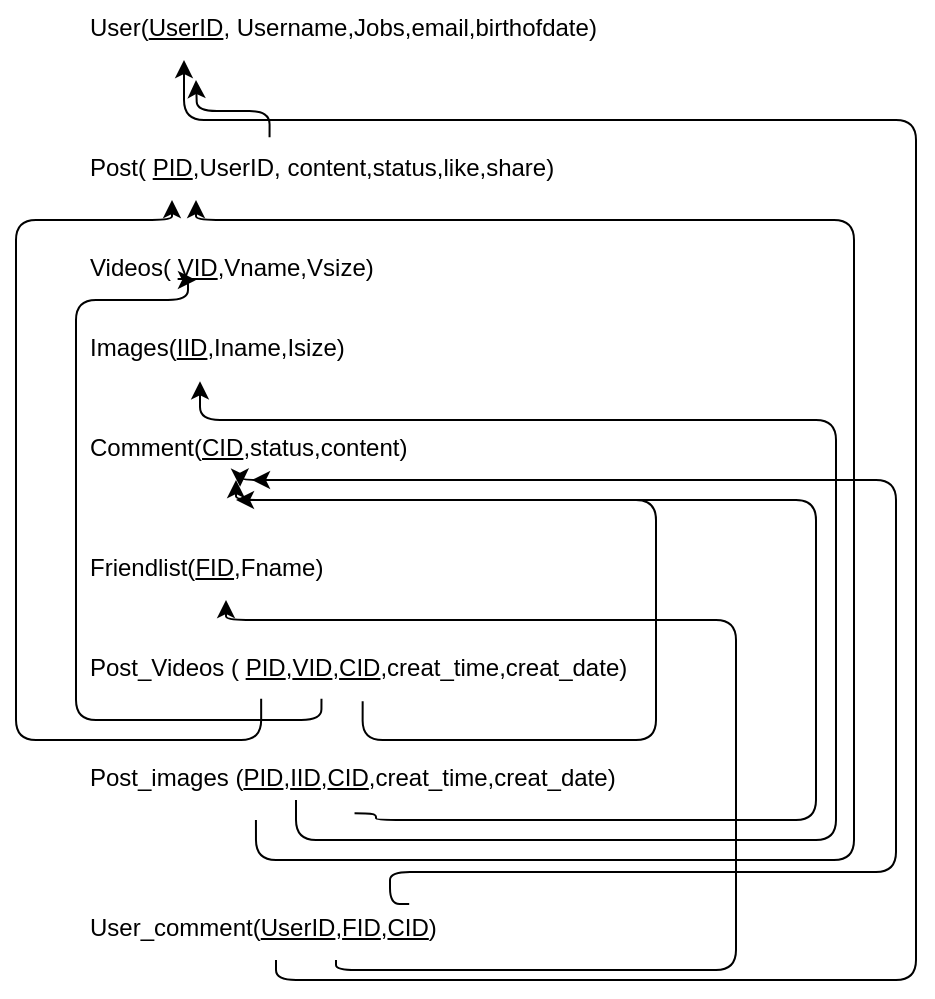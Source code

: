 <mxfile version="14.6.13" type="device"><diagram id="Eo2lg3DRzSok-AEYXRyN" name="Page-1"><mxGraphModel dx="766" dy="481" grid="1" gridSize="10" guides="1" tooltips="1" connect="1" arrows="1" fold="1" page="1" pageScale="1" pageWidth="850" pageHeight="1100" math="0" shadow="0"><root><mxCell id="0"/><mxCell id="1" parent="0"/><mxCell id="L2tcUflf7QETAuSpsiXE-59" value="User(&lt;u&gt;UserID&lt;/u&gt;, Username,Jobs,email,birthofdate)" style="text;whiteSpace=wrap;html=1;" vertex="1" parent="1"><mxGeometry x="185" y="160" width="280" height="30" as="geometry"/></mxCell><mxCell id="L2tcUflf7QETAuSpsiXE-60" value="Post_Videos ( &lt;u&gt;PID&lt;/u&gt;,&lt;u&gt;VID&lt;/u&gt;,&lt;u&gt;CID&lt;/u&gt;,creat_time,creat_date)" style="text;whiteSpace=wrap;html=1;" vertex="1" parent="1"><mxGeometry x="185" y="480" width="290" height="30" as="geometry"/></mxCell><mxCell id="L2tcUflf7QETAuSpsiXE-61" value="Post_images (&lt;u&gt;PID&lt;/u&gt;,&lt;u&gt;IID&lt;/u&gt;,&lt;u&gt;CID&lt;/u&gt;,creat_time,creat_date)" style="text;whiteSpace=wrap;html=1;" vertex="1" parent="1"><mxGeometry x="185" y="535" width="290" height="30" as="geometry"/></mxCell><mxCell id="L2tcUflf7QETAuSpsiXE-63" value="Videos( &lt;u&gt;VID&lt;/u&gt;,Vname,Vsize)" style="text;whiteSpace=wrap;html=1;" vertex="1" parent="1"><mxGeometry x="185" y="280" width="170" height="30" as="geometry"/></mxCell><mxCell id="L2tcUflf7QETAuSpsiXE-64" value="Comment(&lt;u&gt;CID&lt;/u&gt;,status,content)" style="text;whiteSpace=wrap;html=1;" vertex="1" parent="1"><mxGeometry x="185" y="370" width="180" height="30" as="geometry"/></mxCell><mxCell id="L2tcUflf7QETAuSpsiXE-68" value="Images(&lt;u&gt;IID&lt;/u&gt;,Iname,Isize)" style="text;whiteSpace=wrap;html=1;" vertex="1" parent="1"><mxGeometry x="185" y="320" width="150" height="30" as="geometry"/></mxCell><mxCell id="L2tcUflf7QETAuSpsiXE-69" value="Post( &lt;u&gt;PID&lt;/u&gt;,UserID, content,status,like,share)&lt;br&gt;" style="text;whiteSpace=wrap;html=1;" vertex="1" parent="1"><mxGeometry x="185" y="230" width="260" height="40" as="geometry"/></mxCell><mxCell id="L2tcUflf7QETAuSpsiXE-71" value="User_comment(&lt;u&gt;UserID&lt;/u&gt;,&lt;u&gt;FID&lt;/u&gt;,&lt;u&gt;CID&lt;/u&gt;)" style="text;whiteSpace=wrap;html=1;" vertex="1" parent="1"><mxGeometry x="185" y="610" width="200" height="30" as="geometry"/></mxCell><mxCell id="L2tcUflf7QETAuSpsiXE-72" value="Friendlist(&lt;u&gt;FID&lt;/u&gt;,Fname)" style="text;whiteSpace=wrap;html=1;" vertex="1" parent="1"><mxGeometry x="185" y="430" width="140" height="30" as="geometry"/></mxCell><mxCell id="L2tcUflf7QETAuSpsiXE-84" style="edgeStyle=orthogonalEdgeStyle;rounded=0;orthogonalLoop=1;jettySize=auto;html=1;exitX=0.5;exitY=1;exitDx=0;exitDy=0;entryX=0.461;entryY=1.022;entryDx=0;entryDy=0;entryPerimeter=0;" edge="1" parent="1" source="L2tcUflf7QETAuSpsiXE-64" target="L2tcUflf7QETAuSpsiXE-64"><mxGeometry relative="1" as="geometry"/></mxCell><mxCell id="L2tcUflf7QETAuSpsiXE-85" value="" style="endArrow=classic;html=1;edgeStyle=orthogonalEdgeStyle;entryX=0.175;entryY=1;entryDx=0;entryDy=0;entryPerimeter=0;" edge="1" parent="1" source="L2tcUflf7QETAuSpsiXE-71" target="L2tcUflf7QETAuSpsiXE-59"><mxGeometry width="50" height="50" relative="1" as="geometry"><mxPoint x="390" y="440" as="sourcePoint"/><mxPoint x="440" y="390" as="targetPoint"/><Array as="points"><mxPoint x="280" y="650"/><mxPoint x="600" y="650"/><mxPoint x="600" y="220"/></Array></mxGeometry></mxCell><mxCell id="L2tcUflf7QETAuSpsiXE-88" style="edgeStyle=elbowEdgeStyle;rounded=0;orthogonalLoop=1;jettySize=auto;elbow=vertical;html=1;exitX=0.5;exitY=1;exitDx=0;exitDy=0;" edge="1" parent="1" source="L2tcUflf7QETAuSpsiXE-72" target="L2tcUflf7QETAuSpsiXE-72"><mxGeometry relative="1" as="geometry"/></mxCell><mxCell id="L2tcUflf7QETAuSpsiXE-89" value="" style="endArrow=classic;html=1;edgeStyle=orthogonalEdgeStyle;entryX=0.5;entryY=1;entryDx=0;entryDy=0;" edge="1" parent="1" source="L2tcUflf7QETAuSpsiXE-71" target="L2tcUflf7QETAuSpsiXE-72"><mxGeometry width="50" height="50" relative="1" as="geometry"><mxPoint x="365" y="650" as="sourcePoint"/><mxPoint x="295" y="480" as="targetPoint"/><Array as="points"><mxPoint x="310" y="645"/><mxPoint x="510" y="645"/><mxPoint x="510" y="470"/><mxPoint x="255" y="470"/></Array></mxGeometry></mxCell><mxCell id="L2tcUflf7QETAuSpsiXE-90" value="" style="endArrow=classic;html=1;edgeStyle=orthogonalEdgeStyle;entryX=0.428;entryY=1.111;entryDx=0;entryDy=0;entryPerimeter=0;exitX=0.808;exitY=0.067;exitDx=0;exitDy=0;exitPerimeter=0;" edge="1" parent="1" source="L2tcUflf7QETAuSpsiXE-71" target="L2tcUflf7QETAuSpsiXE-64"><mxGeometry width="50" height="50" relative="1" as="geometry"><mxPoint x="341" y="596" as="sourcePoint"/><mxPoint x="440" y="490" as="targetPoint"/><Array as="points"><mxPoint x="337" y="596"/><mxPoint x="590" y="596"/><mxPoint x="590" y="400"/><mxPoint x="262" y="400"/></Array></mxGeometry></mxCell><mxCell id="L2tcUflf7QETAuSpsiXE-91" value="" style="endArrow=classic;html=1;edgeStyle=orthogonalEdgeStyle;exitX=0.293;exitY=1.167;exitDx=0;exitDy=0;exitPerimeter=0;" edge="1" parent="1" source="L2tcUflf7QETAuSpsiXE-61"><mxGeometry width="50" height="50" relative="1" as="geometry"><mxPoint x="279" y="580" as="sourcePoint"/><mxPoint x="240" y="260" as="targetPoint"/><Array as="points"><mxPoint x="270" y="590"/><mxPoint x="569" y="590"/><mxPoint x="569" y="270"/><mxPoint x="240" y="270"/></Array></mxGeometry></mxCell><mxCell id="L2tcUflf7QETAuSpsiXE-92" value="" style="endArrow=classic;html=1;edgeStyle=orthogonalEdgeStyle;entryX=0.38;entryY=1.022;entryDx=0;entryDy=0;entryPerimeter=0;" edge="1" parent="1" target="L2tcUflf7QETAuSpsiXE-68"><mxGeometry width="50" height="50" relative="1" as="geometry"><mxPoint x="290" y="560" as="sourcePoint"/><mxPoint x="240" y="360" as="targetPoint"/><Array as="points"><mxPoint x="290" y="580"/><mxPoint x="560" y="580"/><mxPoint x="560" y="370"/><mxPoint x="242" y="370"/></Array></mxGeometry></mxCell><mxCell id="L2tcUflf7QETAuSpsiXE-93" value="" style="endArrow=classic;html=1;edgeStyle=orthogonalEdgeStyle;exitX=0.463;exitY=1.056;exitDx=0;exitDy=0;exitPerimeter=0;" edge="1" parent="1" source="L2tcUflf7QETAuSpsiXE-61"><mxGeometry width="50" height="50" relative="1" as="geometry"><mxPoint x="320" y="570" as="sourcePoint"/><mxPoint x="260" y="400" as="targetPoint"/><Array as="points"><mxPoint x="330" y="567"/><mxPoint x="330" y="570"/><mxPoint x="550" y="570"/><mxPoint x="550" y="410"/><mxPoint x="260" y="410"/></Array></mxGeometry></mxCell><mxCell id="L2tcUflf7QETAuSpsiXE-95" value="" style="endArrow=classic;html=1;edgeStyle=orthogonalEdgeStyle;exitX=0.302;exitY=0.978;exitDx=0;exitDy=0;exitPerimeter=0;" edge="1" parent="1" source="L2tcUflf7QETAuSpsiXE-60"><mxGeometry width="50" height="50" relative="1" as="geometry"><mxPoint x="270" y="520" as="sourcePoint"/><mxPoint x="228" y="260" as="targetPoint"/><Array as="points"><mxPoint x="273" y="530"/><mxPoint x="150" y="530"/><mxPoint x="150" y="270"/><mxPoint x="228" y="270"/></Array></mxGeometry></mxCell><mxCell id="L2tcUflf7QETAuSpsiXE-96" value="" style="endArrow=classic;html=1;edgeStyle=orthogonalEdgeStyle;exitX=0.406;exitY=0.978;exitDx=0;exitDy=0;exitPerimeter=0;" edge="1" parent="1" source="L2tcUflf7QETAuSpsiXE-60"><mxGeometry width="50" height="50" relative="1" as="geometry"><mxPoint x="300" y="520" as="sourcePoint"/><mxPoint x="240" y="300" as="targetPoint"/><Array as="points"><mxPoint x="303" y="520"/><mxPoint x="180" y="520"/><mxPoint x="180" y="310"/><mxPoint x="236" y="310"/></Array></mxGeometry></mxCell><mxCell id="L2tcUflf7QETAuSpsiXE-97" value="" style="endArrow=classic;html=1;edgeStyle=orthogonalEdgeStyle;exitX=0.477;exitY=1.022;exitDx=0;exitDy=0;exitPerimeter=0;" edge="1" parent="1" source="L2tcUflf7QETAuSpsiXE-60"><mxGeometry width="50" height="50" relative="1" as="geometry"><mxPoint x="320" y="520" as="sourcePoint"/><mxPoint x="260" y="410" as="targetPoint"/><Array as="points"><mxPoint x="323" y="530"/><mxPoint x="470" y="530"/><mxPoint x="470" y="410"/></Array></mxGeometry></mxCell><mxCell id="L2tcUflf7QETAuSpsiXE-102" value="" style="endArrow=classic;html=1;edgeStyle=orthogonalEdgeStyle;exitX=0.353;exitY=-0.033;exitDx=0;exitDy=0;exitPerimeter=0;" edge="1" parent="1" source="L2tcUflf7QETAuSpsiXE-69"><mxGeometry width="50" height="50" relative="1" as="geometry"><mxPoint x="280" y="220" as="sourcePoint"/><mxPoint x="240" y="200" as="targetPoint"/></mxGeometry></mxCell></root></mxGraphModel></diagram></mxfile>
